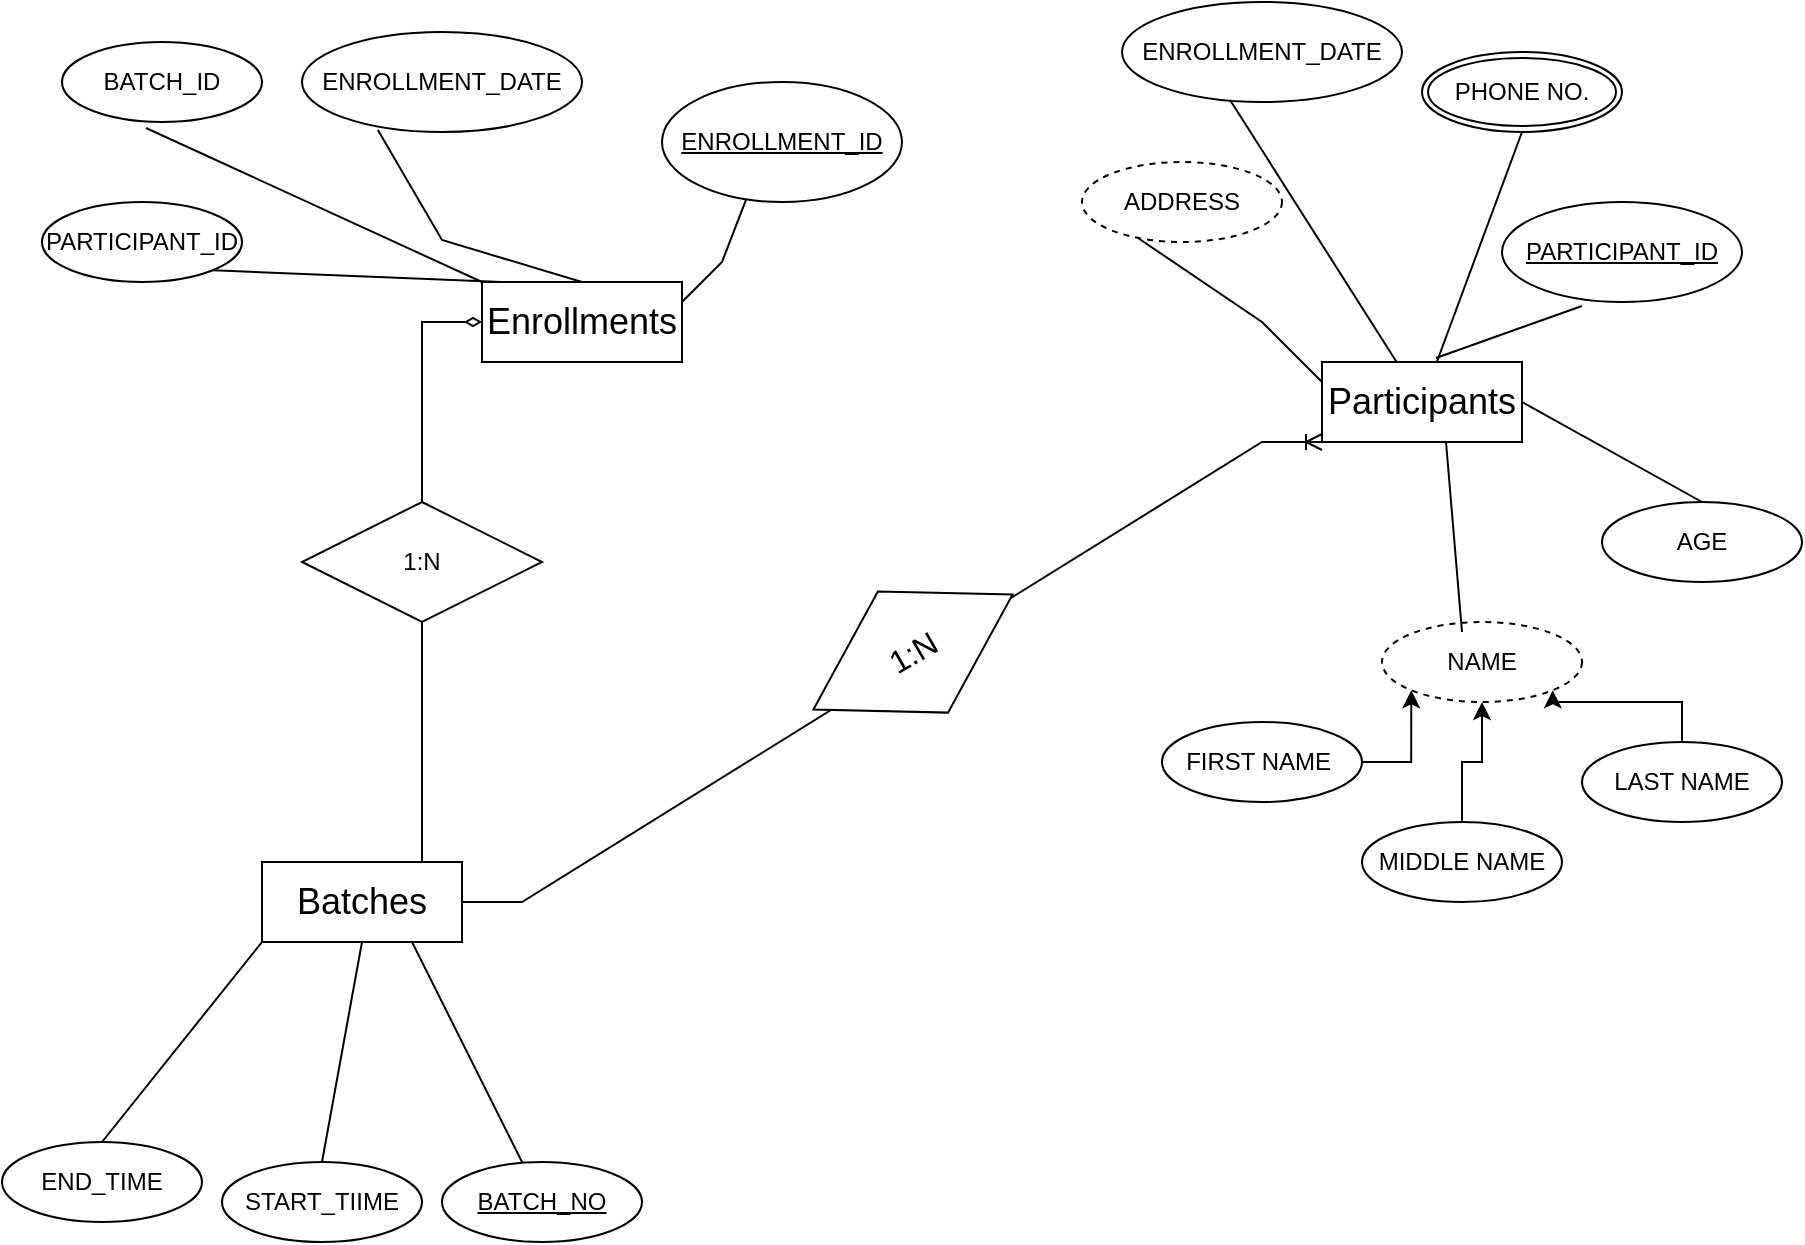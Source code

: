 <mxfile version="22.1.11" type="github">
  <diagram name="Page-1" id="cGRLRQYzg-NVSGvjSTRz">
    <mxGraphModel dx="1730" dy="1534" grid="1" gridSize="10" guides="1" tooltips="1" connect="1" arrows="1" fold="1" page="1" pageScale="1" pageWidth="850" pageHeight="1100" math="0" shadow="0">
      <root>
        <mxCell id="0" />
        <mxCell id="1" parent="0" />
        <mxCell id="0MmvQF1UDTD8Np_1qCj2-3" value="&lt;font style=&quot;font-size: 18px;&quot;&gt;Batches&lt;/font&gt;" style="whiteSpace=wrap;html=1;align=center;" vertex="1" parent="1">
          <mxGeometry x="100" y="310" width="100" height="40" as="geometry" />
        </mxCell>
        <mxCell id="0MmvQF1UDTD8Np_1qCj2-4" value="&lt;font style=&quot;font-size: 18px;&quot;&gt;Participants&lt;/font&gt;" style="whiteSpace=wrap;html=1;align=center;" vertex="1" parent="1">
          <mxGeometry x="630" y="60" width="100" height="40" as="geometry" />
        </mxCell>
        <mxCell id="0MmvQF1UDTD8Np_1qCj2-5" value="&lt;font style=&quot;font-size: 18px;&quot;&gt;Enrollments&lt;/font&gt;" style="whiteSpace=wrap;html=1;align=center;" vertex="1" parent="1">
          <mxGeometry x="210" y="20" width="100" height="40" as="geometry" />
        </mxCell>
        <mxCell id="0MmvQF1UDTD8Np_1qCj2-9" value="" style="edgeStyle=entityRelationEdgeStyle;fontSize=12;html=1;endArrow=ERoneToMany;rounded=0;exitX=1;exitY=0.5;exitDx=0;exitDy=0;entryX=0;entryY=1;entryDx=0;entryDy=0;" edge="1" parent="1" source="0MmvQF1UDTD8Np_1qCj2-3" target="0MmvQF1UDTD8Np_1qCj2-4">
          <mxGeometry width="100" height="100" relative="1" as="geometry">
            <mxPoint x="370" y="260" as="sourcePoint" />
            <mxPoint x="470" y="160" as="targetPoint" />
          </mxGeometry>
        </mxCell>
        <mxCell id="0MmvQF1UDTD8Np_1qCj2-10" value="" style="edgeStyle=entityRelationEdgeStyle;fontSize=12;html=1;endArrow=diamondThin;rounded=0;endFill=0;entryX=0;entryY=0.5;entryDx=0;entryDy=0;exitX=0.5;exitY=0;exitDx=0;exitDy=0;" edge="1" parent="1" source="0MmvQF1UDTD8Np_1qCj2-3" target="0MmvQF1UDTD8Np_1qCj2-5">
          <mxGeometry width="100" height="100" relative="1" as="geometry">
            <mxPoint x="270" y="240" as="sourcePoint" />
            <mxPoint x="265" y="50" as="targetPoint" />
          </mxGeometry>
        </mxCell>
        <mxCell id="0MmvQF1UDTD8Np_1qCj2-12" value="&lt;font style=&quot;font-size: 16px;&quot;&gt;1:N&lt;/font&gt;" style="shape=rhombus;perimeter=rhombusPerimeter;whiteSpace=wrap;html=1;align=center;rotation=-30;" vertex="1" parent="1">
          <mxGeometry x="368" y="170" width="115" height="70" as="geometry" />
        </mxCell>
        <mxCell id="0MmvQF1UDTD8Np_1qCj2-21" value="1:N" style="shape=rhombus;perimeter=rhombusPerimeter;whiteSpace=wrap;html=1;align=center;" vertex="1" parent="1">
          <mxGeometry x="120" y="130" width="120" height="60" as="geometry" />
        </mxCell>
        <mxCell id="0MmvQF1UDTD8Np_1qCj2-22" value="NAME" style="ellipse;whiteSpace=wrap;html=1;align=center;dashed=1;" vertex="1" parent="1">
          <mxGeometry x="660" y="190" width="100" height="40" as="geometry" />
        </mxCell>
        <mxCell id="0MmvQF1UDTD8Np_1qCj2-27" style="edgeStyle=orthogonalEdgeStyle;rounded=0;orthogonalLoop=1;jettySize=auto;html=1;entryX=0;entryY=1;entryDx=0;entryDy=0;" edge="1" parent="1" source="0MmvQF1UDTD8Np_1qCj2-26" target="0MmvQF1UDTD8Np_1qCj2-22">
          <mxGeometry relative="1" as="geometry" />
        </mxCell>
        <mxCell id="0MmvQF1UDTD8Np_1qCj2-26" value="FIRST NAME&amp;nbsp;" style="ellipse;whiteSpace=wrap;html=1;align=center;" vertex="1" parent="1">
          <mxGeometry x="550" y="240" width="100" height="40" as="geometry" />
        </mxCell>
        <mxCell id="0MmvQF1UDTD8Np_1qCj2-29" value="" style="edgeStyle=orthogonalEdgeStyle;rounded=0;orthogonalLoop=1;jettySize=auto;html=1;" edge="1" parent="1" source="0MmvQF1UDTD8Np_1qCj2-28" target="0MmvQF1UDTD8Np_1qCj2-22">
          <mxGeometry relative="1" as="geometry" />
        </mxCell>
        <mxCell id="0MmvQF1UDTD8Np_1qCj2-28" value="MIDDLE NAME" style="ellipse;whiteSpace=wrap;html=1;align=center;" vertex="1" parent="1">
          <mxGeometry x="650" y="290" width="100" height="40" as="geometry" />
        </mxCell>
        <mxCell id="0MmvQF1UDTD8Np_1qCj2-31" style="edgeStyle=orthogonalEdgeStyle;rounded=0;orthogonalLoop=1;jettySize=auto;html=1;entryX=1;entryY=1;entryDx=0;entryDy=0;" edge="1" parent="1" source="0MmvQF1UDTD8Np_1qCj2-30" target="0MmvQF1UDTD8Np_1qCj2-22">
          <mxGeometry relative="1" as="geometry" />
        </mxCell>
        <mxCell id="0MmvQF1UDTD8Np_1qCj2-30" value="LAST NAME" style="ellipse;whiteSpace=wrap;html=1;align=center;" vertex="1" parent="1">
          <mxGeometry x="760" y="250" width="100" height="40" as="geometry" />
        </mxCell>
        <mxCell id="0MmvQF1UDTD8Np_1qCj2-44" value="" style="endArrow=none;html=1;rounded=0;entryX=0.62;entryY=1;entryDx=0;entryDy=0;entryPerimeter=0;exitX=0.4;exitY=0.125;exitDx=0;exitDy=0;exitPerimeter=0;" edge="1" parent="1" source="0MmvQF1UDTD8Np_1qCj2-22" target="0MmvQF1UDTD8Np_1qCj2-4">
          <mxGeometry relative="1" as="geometry">
            <mxPoint x="710" y="180" as="sourcePoint" />
            <mxPoint x="760" y="140" as="targetPoint" />
          </mxGeometry>
        </mxCell>
        <mxCell id="0MmvQF1UDTD8Np_1qCj2-45" value="AGE" style="ellipse;whiteSpace=wrap;html=1;align=center;" vertex="1" parent="1">
          <mxGeometry x="770" y="130" width="100" height="40" as="geometry" />
        </mxCell>
        <mxCell id="0MmvQF1UDTD8Np_1qCj2-46" value="" style="endArrow=none;html=1;rounded=0;exitX=0.5;exitY=0;exitDx=0;exitDy=0;entryX=1;entryY=0.5;entryDx=0;entryDy=0;" edge="1" parent="1" source="0MmvQF1UDTD8Np_1qCj2-45" target="0MmvQF1UDTD8Np_1qCj2-4">
          <mxGeometry relative="1" as="geometry">
            <mxPoint x="720" y="50" as="sourcePoint" />
            <mxPoint x="880" y="50" as="targetPoint" />
          </mxGeometry>
        </mxCell>
        <mxCell id="0MmvQF1UDTD8Np_1qCj2-49" value="PARTICIPANT_ID" style="ellipse;whiteSpace=wrap;html=1;align=center;fontStyle=4;" vertex="1" parent="1">
          <mxGeometry x="720" y="-20" width="120" height="50" as="geometry" />
        </mxCell>
        <mxCell id="0MmvQF1UDTD8Np_1qCj2-50" value="" style="endArrow=none;html=1;rounded=0;exitX=0.57;exitY=-0.05;exitDx=0;exitDy=0;exitPerimeter=0;entryX=0.333;entryY=1.04;entryDx=0;entryDy=0;entryPerimeter=0;" edge="1" parent="1" source="0MmvQF1UDTD8Np_1qCj2-4" target="0MmvQF1UDTD8Np_1qCj2-49">
          <mxGeometry relative="1" as="geometry">
            <mxPoint x="690" y="39.5" as="sourcePoint" />
            <mxPoint x="850" y="39.5" as="targetPoint" />
          </mxGeometry>
        </mxCell>
        <mxCell id="0MmvQF1UDTD8Np_1qCj2-51" value="ENROLLMENT_DATE" style="ellipse;whiteSpace=wrap;html=1;align=center;" vertex="1" parent="1">
          <mxGeometry x="120" y="-105" width="140" height="50" as="geometry" />
        </mxCell>
        <mxCell id="0MmvQF1UDTD8Np_1qCj2-52" value="ENROLLMENT_ID" style="ellipse;whiteSpace=wrap;html=1;align=center;fontStyle=4;" vertex="1" parent="1">
          <mxGeometry x="300" y="-80" width="120" height="60" as="geometry" />
        </mxCell>
        <mxCell id="0MmvQF1UDTD8Np_1qCj2-53" value="" style="endArrow=none;html=1;rounded=0;entryX=0.35;entryY=0.983;entryDx=0;entryDy=0;entryPerimeter=0;exitX=1;exitY=0.25;exitDx=0;exitDy=0;" edge="1" parent="1" source="0MmvQF1UDTD8Np_1qCj2-5" target="0MmvQF1UDTD8Np_1qCj2-52">
          <mxGeometry relative="1" as="geometry">
            <mxPoint x="340" y="110" as="sourcePoint" />
            <mxPoint x="500" y="110" as="targetPoint" />
            <Array as="points">
              <mxPoint x="330" y="10" />
            </Array>
          </mxGeometry>
        </mxCell>
        <mxCell id="0MmvQF1UDTD8Np_1qCj2-54" value="" style="endArrow=none;html=1;rounded=0;entryX=0.5;entryY=0;entryDx=0;entryDy=0;exitX=0.271;exitY=0.98;exitDx=0;exitDy=0;exitPerimeter=0;" edge="1" parent="1" source="0MmvQF1UDTD8Np_1qCj2-51" target="0MmvQF1UDTD8Np_1qCj2-5">
          <mxGeometry relative="1" as="geometry">
            <mxPoint x="100" y="-10" as="sourcePoint" />
            <mxPoint x="260" y="-1" as="targetPoint" />
            <Array as="points">
              <mxPoint x="190" y="-1" />
            </Array>
          </mxGeometry>
        </mxCell>
        <mxCell id="0MmvQF1UDTD8Np_1qCj2-55" value="PARTICIPANT_ID" style="ellipse;whiteSpace=wrap;html=1;align=center;" vertex="1" parent="1">
          <mxGeometry x="-10" y="-20" width="100" height="40" as="geometry" />
        </mxCell>
        <mxCell id="0MmvQF1UDTD8Np_1qCj2-57" value="" style="endArrow=none;html=1;rounded=0;entryX=0.1;entryY=0;entryDx=0;entryDy=0;entryPerimeter=0;exitX=1;exitY=1;exitDx=0;exitDy=0;" edge="1" parent="1" source="0MmvQF1UDTD8Np_1qCj2-55" target="0MmvQF1UDTD8Np_1qCj2-5">
          <mxGeometry relative="1" as="geometry">
            <mxPoint x="50" y="19" as="sourcePoint" />
            <mxPoint x="210" y="19" as="targetPoint" />
          </mxGeometry>
        </mxCell>
        <mxCell id="0MmvQF1UDTD8Np_1qCj2-59" value="BATCH_ID" style="ellipse;whiteSpace=wrap;html=1;align=center;" vertex="1" parent="1">
          <mxGeometry y="-100" width="100" height="40" as="geometry" />
        </mxCell>
        <mxCell id="0MmvQF1UDTD8Np_1qCj2-60" value="" style="endArrow=none;html=1;rounded=0;entryX=0;entryY=0;entryDx=0;entryDy=0;exitX=0.42;exitY=1.075;exitDx=0;exitDy=0;exitPerimeter=0;" edge="1" parent="1" source="0MmvQF1UDTD8Np_1qCj2-59" target="0MmvQF1UDTD8Np_1qCj2-5">
          <mxGeometry relative="1" as="geometry">
            <mxPoint x="-20" y="-40" as="sourcePoint" />
            <mxPoint x="140" y="-40" as="targetPoint" />
          </mxGeometry>
        </mxCell>
        <mxCell id="0MmvQF1UDTD8Np_1qCj2-61" value="ADDRESS" style="ellipse;whiteSpace=wrap;html=1;align=center;dashed=1;" vertex="1" parent="1">
          <mxGeometry x="510" y="-40" width="100" height="40" as="geometry" />
        </mxCell>
        <mxCell id="0MmvQF1UDTD8Np_1qCj2-62" value="" style="endArrow=none;html=1;rounded=0;entryX=0;entryY=0.25;entryDx=0;entryDy=0;exitX=0.28;exitY=0.95;exitDx=0;exitDy=0;exitPerimeter=0;" edge="1" parent="1" source="0MmvQF1UDTD8Np_1qCj2-61" target="0MmvQF1UDTD8Np_1qCj2-4">
          <mxGeometry relative="1" as="geometry">
            <mxPoint x="340" y="110" as="sourcePoint" />
            <mxPoint x="500" y="110" as="targetPoint" />
            <Array as="points">
              <mxPoint x="600" y="40" />
            </Array>
          </mxGeometry>
        </mxCell>
        <mxCell id="0MmvQF1UDTD8Np_1qCj2-63" value="PHONE NO." style="ellipse;shape=doubleEllipse;margin=3;whiteSpace=wrap;html=1;align=center;" vertex="1" parent="1">
          <mxGeometry x="680" y="-95" width="100" height="40" as="geometry" />
        </mxCell>
        <mxCell id="0MmvQF1UDTD8Np_1qCj2-64" value="" style="endArrow=none;html=1;rounded=0;exitX=0.5;exitY=1;exitDx=0;exitDy=0;" edge="1" parent="1" source="0MmvQF1UDTD8Np_1qCj2-63" target="0MmvQF1UDTD8Np_1qCj2-4">
          <mxGeometry relative="1" as="geometry">
            <mxPoint x="340" y="110" as="sourcePoint" />
            <mxPoint x="500" y="110" as="targetPoint" />
          </mxGeometry>
        </mxCell>
        <mxCell id="0MmvQF1UDTD8Np_1qCj2-66" value="END_TIME" style="ellipse;whiteSpace=wrap;html=1;align=center;" vertex="1" parent="1">
          <mxGeometry x="-30" y="450" width="100" height="40" as="geometry" />
        </mxCell>
        <mxCell id="0MmvQF1UDTD8Np_1qCj2-67" value="START_TIIME" style="ellipse;whiteSpace=wrap;html=1;align=center;" vertex="1" parent="1">
          <mxGeometry x="80" y="460" width="100" height="40" as="geometry" />
        </mxCell>
        <mxCell id="0MmvQF1UDTD8Np_1qCj2-69" value="BATCH_NO" style="ellipse;whiteSpace=wrap;html=1;align=center;fontStyle=4;" vertex="1" parent="1">
          <mxGeometry x="190" y="460" width="100" height="40" as="geometry" />
        </mxCell>
        <mxCell id="0MmvQF1UDTD8Np_1qCj2-70" value="" style="endArrow=none;html=1;rounded=0;entryX=0.75;entryY=1;entryDx=0;entryDy=0;" edge="1" parent="1" source="0MmvQF1UDTD8Np_1qCj2-69" target="0MmvQF1UDTD8Np_1qCj2-3">
          <mxGeometry relative="1" as="geometry">
            <mxPoint x="340" y="310" as="sourcePoint" />
            <mxPoint x="500" y="310" as="targetPoint" />
          </mxGeometry>
        </mxCell>
        <mxCell id="0MmvQF1UDTD8Np_1qCj2-71" value="" style="endArrow=none;html=1;rounded=0;exitX=0.5;exitY=1;exitDx=0;exitDy=0;entryX=0.5;entryY=0;entryDx=0;entryDy=0;" edge="1" parent="1" source="0MmvQF1UDTD8Np_1qCj2-3" target="0MmvQF1UDTD8Np_1qCj2-67">
          <mxGeometry relative="1" as="geometry">
            <mxPoint x="340" y="310" as="sourcePoint" />
            <mxPoint x="500" y="310" as="targetPoint" />
          </mxGeometry>
        </mxCell>
        <mxCell id="0MmvQF1UDTD8Np_1qCj2-72" value="" style="endArrow=none;html=1;rounded=0;exitX=0;exitY=1;exitDx=0;exitDy=0;entryX=0.5;entryY=0;entryDx=0;entryDy=0;" edge="1" parent="1" source="0MmvQF1UDTD8Np_1qCj2-3" target="0MmvQF1UDTD8Np_1qCj2-66">
          <mxGeometry relative="1" as="geometry">
            <mxPoint x="340" y="310" as="sourcePoint" />
            <mxPoint x="500" y="310" as="targetPoint" />
          </mxGeometry>
        </mxCell>
        <mxCell id="0MmvQF1UDTD8Np_1qCj2-73" value="ENROLLMENT_DATE" style="ellipse;whiteSpace=wrap;html=1;align=center;" vertex="1" parent="1">
          <mxGeometry x="530" y="-120" width="140" height="50" as="geometry" />
        </mxCell>
        <mxCell id="0MmvQF1UDTD8Np_1qCj2-74" value="" style="endArrow=none;html=1;rounded=0;entryX=0.386;entryY=0.98;entryDx=0;entryDy=0;entryPerimeter=0;" edge="1" parent="1" source="0MmvQF1UDTD8Np_1qCj2-4" target="0MmvQF1UDTD8Np_1qCj2-73">
          <mxGeometry relative="1" as="geometry">
            <mxPoint x="340" y="100" as="sourcePoint" />
            <mxPoint x="500" y="100" as="targetPoint" />
          </mxGeometry>
        </mxCell>
      </root>
    </mxGraphModel>
  </diagram>
</mxfile>
